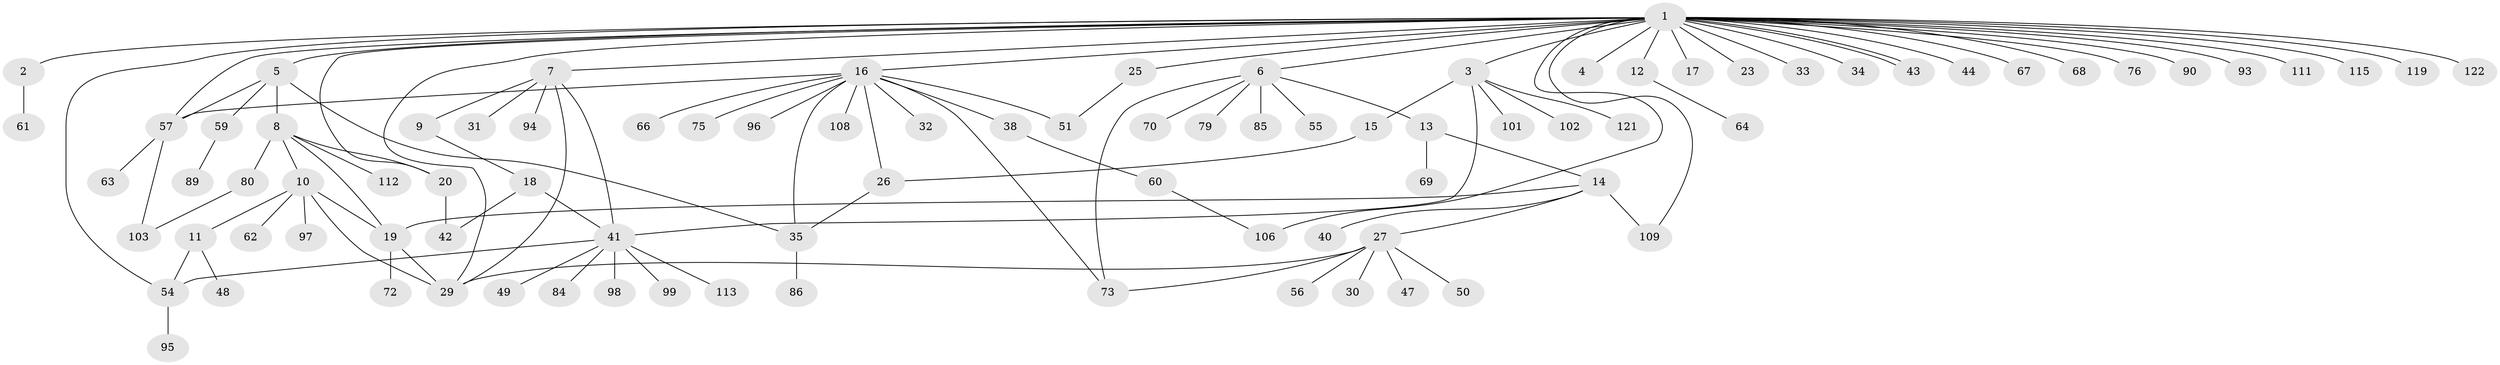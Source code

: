 // original degree distribution, {32: 0.007936507936507936, 2: 0.2222222222222222, 6: 0.023809523809523808, 1: 0.5317460317460317, 7: 0.031746031746031744, 3: 0.0873015873015873, 4: 0.03968253968253968, 5: 0.031746031746031744, 12: 0.007936507936507936, 9: 0.015873015873015872}
// Generated by graph-tools (version 1.1) at 2025/18/03/04/25 18:18:15]
// undirected, 88 vertices, 111 edges
graph export_dot {
graph [start="1"]
  node [color=gray90,style=filled];
  1;
  2;
  3;
  4;
  5 [super="+46+107"];
  6;
  7;
  8 [super="+58"];
  9;
  10;
  11;
  12;
  13 [super="+52+100"];
  14 [super="+28+39+22"];
  15;
  16;
  17 [super="+123+24"];
  18;
  19 [super="+87+110+21+37"];
  20 [super="+120"];
  23;
  25;
  26;
  27 [super="+45+53"];
  29 [super="+104+36"];
  30;
  31;
  32 [super="+82"];
  33 [super="+124"];
  34;
  35 [super="+65"];
  38;
  40;
  41;
  42 [super="+126"];
  43 [super="+105"];
  44 [super="+81"];
  47 [super="+74"];
  48;
  49;
  50;
  51;
  54;
  55 [super="+91"];
  56;
  57;
  59;
  60;
  61;
  62;
  63;
  64;
  66;
  67;
  68;
  69;
  70;
  72;
  73;
  75;
  76;
  79;
  80;
  84;
  85;
  86;
  89;
  90;
  93;
  94;
  95;
  96;
  97;
  98;
  99;
  101;
  102;
  103 [super="+117"];
  106;
  108;
  109;
  111;
  112;
  113;
  115 [super="+116"];
  119;
  121;
  122;
  1 -- 2;
  1 -- 3;
  1 -- 4;
  1 -- 5 [weight=2];
  1 -- 6;
  1 -- 7;
  1 -- 12;
  1 -- 16;
  1 -- 17;
  1 -- 20;
  1 -- 23;
  1 -- 25;
  1 -- 33;
  1 -- 34;
  1 -- 43;
  1 -- 43;
  1 -- 44;
  1 -- 54;
  1 -- 57;
  1 -- 67;
  1 -- 68;
  1 -- 76;
  1 -- 90;
  1 -- 93;
  1 -- 106;
  1 -- 109;
  1 -- 111;
  1 -- 115;
  1 -- 119;
  1 -- 122;
  1 -- 29;
  2 -- 61;
  3 -- 15;
  3 -- 41;
  3 -- 101;
  3 -- 102;
  3 -- 121;
  5 -- 8;
  5 -- 57;
  5 -- 59;
  5 -- 35;
  6 -- 13;
  6 -- 55;
  6 -- 70;
  6 -- 73;
  6 -- 79;
  6 -- 85;
  7 -- 9;
  7 -- 31;
  7 -- 41;
  7 -- 94;
  7 -- 29;
  8 -- 10;
  8 -- 20;
  8 -- 80;
  8 -- 112;
  8 -- 19;
  9 -- 18;
  10 -- 11;
  10 -- 19 [weight=2];
  10 -- 29;
  10 -- 62;
  10 -- 97;
  11 -- 48;
  11 -- 54;
  12 -- 64;
  13 -- 14;
  13 -- 69;
  14 -- 27;
  14 -- 109;
  14 -- 40;
  14 -- 19;
  15 -- 26;
  16 -- 26;
  16 -- 32;
  16 -- 35;
  16 -- 38;
  16 -- 51;
  16 -- 57;
  16 -- 66;
  16 -- 73;
  16 -- 75;
  16 -- 96;
  16 -- 108;
  18 -- 41;
  18 -- 42;
  19 -- 72;
  19 -- 29 [weight=2];
  20 -- 42;
  25 -- 51;
  26 -- 35;
  27 -- 30;
  27 -- 47;
  27 -- 50;
  27 -- 56;
  27 -- 73;
  27 -- 29;
  35 -- 86;
  38 -- 60;
  41 -- 49;
  41 -- 54;
  41 -- 84;
  41 -- 98;
  41 -- 99;
  41 -- 113;
  54 -- 95;
  57 -- 63;
  57 -- 103;
  59 -- 89;
  60 -- 106;
  80 -- 103;
}
